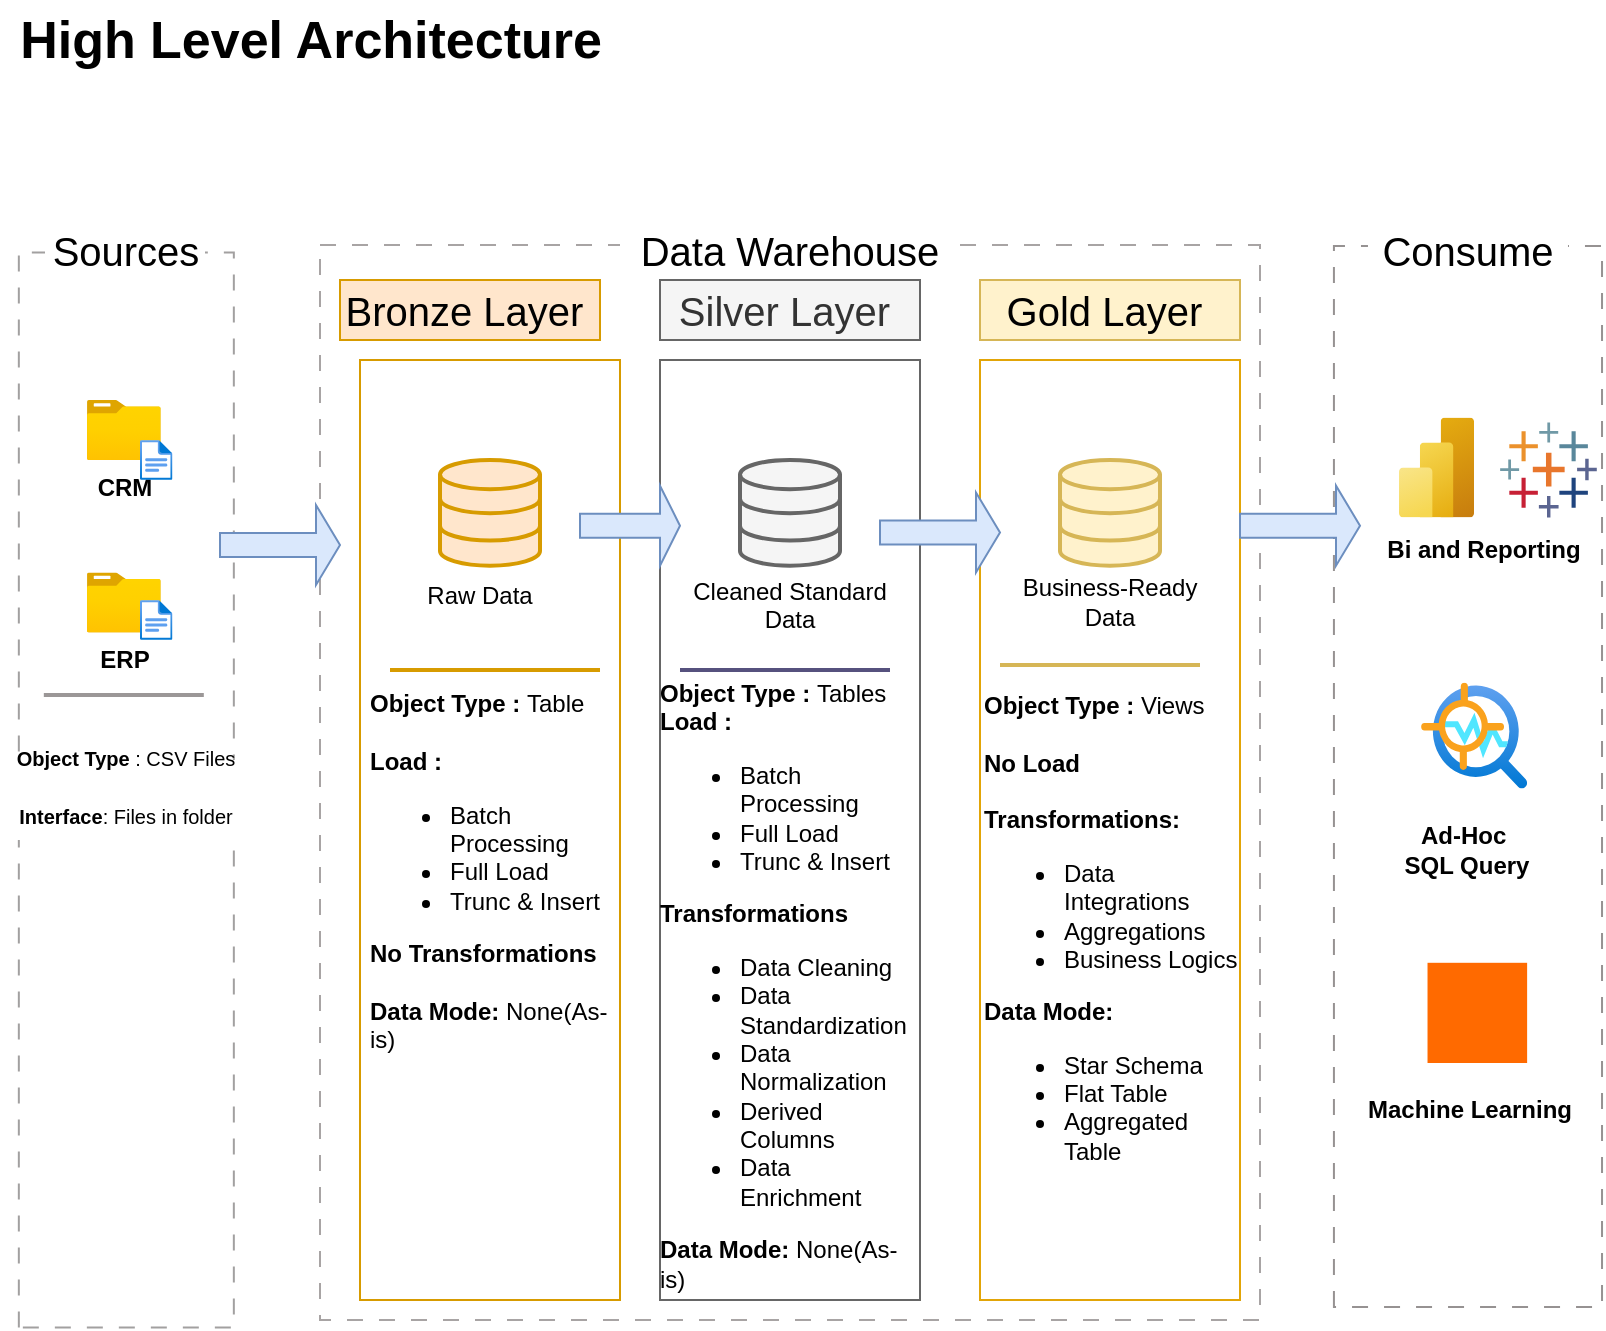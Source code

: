 <mxfile version="27.0.9">
  <diagram name="Page-1" id="0lR5lccVPWlHvDiLA5b6">
    <mxGraphModel dx="1042" dy="626" grid="1" gridSize="10" guides="1" tooltips="1" connect="1" arrows="1" fold="1" page="1" pageScale="1" pageWidth="850" pageHeight="1100" math="0" shadow="0">
      <root>
        <mxCell id="0" />
        <mxCell id="1" parent="0" />
        <mxCell id="T7sTVs3wL5bNSKVHQYJn-2" value="&lt;b&gt;&lt;font style=&quot;font-size: 26px;&quot;&gt;High Level Architecture&lt;/font&gt;&lt;/b&gt;" style="text;html=1;align=center;verticalAlign=middle;resizable=0;points=[];autosize=1;strokeColor=none;fillColor=none;" parent="1" vertex="1">
          <mxGeometry x="30" y="20" width="310" height="40" as="geometry" />
        </mxCell>
        <mxCell id="T7sTVs3wL5bNSKVHQYJn-4" value="" style="rounded=0;whiteSpace=wrap;html=1;rotation=-90;fillColor=none;dashed=1;dashPattern=8 8;strokeColor=light-dark(#a2a0a0, #ededed);" parent="1" vertex="1">
          <mxGeometry x="-175.58" y="361.25" width="537.5" height="107.5" as="geometry" />
        </mxCell>
        <mxCell id="T7sTVs3wL5bNSKVHQYJn-5" value="Sources" style="rounded=0;whiteSpace=wrap;html=1;fontSize=20;strokeColor=none;" parent="1" vertex="1">
          <mxGeometry x="52.5" y="130" width="80" height="30" as="geometry" />
        </mxCell>
        <mxCell id="T7sTVs3wL5bNSKVHQYJn-7" value="" style="rounded=0;whiteSpace=wrap;html=1;dashed=1;dashPattern=8 8;fillColor=none;strokeColor=light-dark(#a8a4a4, #ededed);" parent="1" vertex="1">
          <mxGeometry x="190" y="142.5" width="470" height="537.5" as="geometry" />
        </mxCell>
        <mxCell id="T7sTVs3wL5bNSKVHQYJn-8" value="&amp;nbsp;Data Warehouse&amp;nbsp;" style="rounded=0;whiteSpace=wrap;html=1;fontSize=20;fillColor=default;strokeColor=none;" parent="1" vertex="1">
          <mxGeometry x="340" y="130" width="170" height="30" as="geometry" />
        </mxCell>
        <mxCell id="T7sTVs3wL5bNSKVHQYJn-9" value="" style="rounded=0;whiteSpace=wrap;html=1;rotation=-90;dashed=1;dashPattern=8 8;strokeColor=light-dark(#969292, #ededed);fillColor=none;" parent="1" vertex="1">
          <mxGeometry x="498.75" y="341.25" width="530.48" height="134.05" as="geometry" />
        </mxCell>
        <mxCell id="T7sTVs3wL5bNSKVHQYJn-10" value="Consume" style="rounded=0;whiteSpace=wrap;html=1;fontSize=20;strokeColor=none;" parent="1" vertex="1">
          <mxGeometry x="713.99" y="130" width="100" height="30" as="geometry" />
        </mxCell>
        <mxCell id="T7sTVs3wL5bNSKVHQYJn-12" value="Bronze Layer&amp;nbsp;" style="rounded=0;whiteSpace=wrap;html=1;fillColor=#ffe6cc;strokeColor=#d79b00;fontSize=20;" parent="1" vertex="1">
          <mxGeometry x="200" y="160" width="130" height="30" as="geometry" />
        </mxCell>
        <mxCell id="T7sTVs3wL5bNSKVHQYJn-13" value="Silver Layer&amp;nbsp;" style="rounded=0;whiteSpace=wrap;html=1;fillColor=#f5f5f5;strokeColor=#666666;fontSize=20;fontColor=#333333;" parent="1" vertex="1">
          <mxGeometry x="360" y="160" width="130" height="30" as="geometry" />
        </mxCell>
        <mxCell id="T7sTVs3wL5bNSKVHQYJn-14" value="Gold Layer&amp;nbsp;" style="rounded=0;whiteSpace=wrap;html=1;fillColor=#fff2cc;strokeColor=#d6b656;fontSize=20;" parent="1" vertex="1">
          <mxGeometry x="520" y="160" width="130" height="30" as="geometry" />
        </mxCell>
        <mxCell id="T7sTVs3wL5bNSKVHQYJn-15" value="" style="rounded=0;whiteSpace=wrap;html=1;fillColor=none;strokeColor=#d79b00;fontSize=20;" parent="1" vertex="1">
          <mxGeometry x="210" y="200" width="130" height="470" as="geometry" />
        </mxCell>
        <mxCell id="T7sTVs3wL5bNSKVHQYJn-16" value="" style="rounded=0;whiteSpace=wrap;html=1;fillColor=none;strokeColor=#666666;fontSize=20;fontColor=#333333;" parent="1" vertex="1">
          <mxGeometry x="360" y="200" width="130" height="470" as="geometry" />
        </mxCell>
        <mxCell id="T7sTVs3wL5bNSKVHQYJn-17" value="" style="rounded=0;whiteSpace=wrap;html=1;fillColor=none;strokeColor=light-dark(#e2a508, #996500);fontSize=20;" parent="1" vertex="1">
          <mxGeometry x="520" y="200" width="130" height="470" as="geometry" />
        </mxCell>
        <mxCell id="T7sTVs3wL5bNSKVHQYJn-18" value="&lt;b&gt;CRM&lt;/b&gt;" style="image;aspect=fixed;html=1;points=[];align=center;fontSize=12;image=img/lib/azure2/general/Folder_Blank.svg;" parent="1" vertex="1">
          <mxGeometry x="73.43" y="220" width="36.96" height="30" as="geometry" />
        </mxCell>
        <mxCell id="T7sTVs3wL5bNSKVHQYJn-19" value="" style="image;aspect=fixed;html=1;points=[];align=center;fontSize=12;image=img/lib/azure2/general/File.svg;" parent="1" vertex="1">
          <mxGeometry x="100.0" y="240" width="16.23" height="20" as="geometry" />
        </mxCell>
        <mxCell id="T7sTVs3wL5bNSKVHQYJn-21" value="&lt;b&gt;ERP&lt;/b&gt;" style="image;aspect=fixed;html=1;points=[];align=center;fontSize=12;image=img/lib/azure2/general/Folder_Blank.svg;" parent="1" vertex="1">
          <mxGeometry x="73.43" y="306.25" width="36.96" height="30" as="geometry" />
        </mxCell>
        <mxCell id="T7sTVs3wL5bNSKVHQYJn-24" value="" style="image;aspect=fixed;html=1;points=[];align=center;fontSize=12;image=img/lib/azure2/general/File.svg;" parent="1" vertex="1">
          <mxGeometry x="100" y="320" width="16.23" height="20" as="geometry" />
        </mxCell>
        <mxCell id="T7sTVs3wL5bNSKVHQYJn-28" value="" style="line;strokeWidth=2;html=1;strokeColor=light-dark(#9b9797, #ededed);" parent="1" vertex="1">
          <mxGeometry x="51.91" y="352.5" width="80" height="30" as="geometry" />
        </mxCell>
        <mxCell id="T7sTVs3wL5bNSKVHQYJn-31" value="" style="html=1;verticalLabelPosition=bottom;align=center;labelBackgroundColor=#ffffff;verticalAlign=top;strokeWidth=2;strokeColor=#d79b00;shadow=0;dashed=0;shape=mxgraph.ios7.icons.data;fillColor=#ffe6cc;" parent="1" vertex="1">
          <mxGeometry x="250" y="250.0" width="50" height="52.85" as="geometry" />
        </mxCell>
        <mxCell id="T7sTVs3wL5bNSKVHQYJn-32" value="" style="html=1;verticalLabelPosition=bottom;align=center;labelBackgroundColor=#ffffff;verticalAlign=top;strokeWidth=2;strokeColor=#666666;shadow=0;dashed=0;shape=mxgraph.ios7.icons.data;fillColor=#f5f5f5;fontColor=#333333;" parent="1" vertex="1">
          <mxGeometry x="400" y="250" width="50" height="52.85" as="geometry" />
        </mxCell>
        <mxCell id="T7sTVs3wL5bNSKVHQYJn-33" value="" style="html=1;verticalLabelPosition=bottom;align=center;labelBackgroundColor=#ffffff;verticalAlign=top;strokeWidth=2;strokeColor=#d6b656;shadow=0;dashed=0;shape=mxgraph.ios7.icons.data;fillColor=#fff2cc;" parent="1" vertex="1">
          <mxGeometry x="560" y="250" width="50" height="52.85" as="geometry" />
        </mxCell>
        <mxCell id="T7sTVs3wL5bNSKVHQYJn-34" value="" style="shape=singleArrow;whiteSpace=wrap;html=1;fillColor=#dae8fc;strokeColor=#6c8ebf;" parent="1" vertex="1">
          <mxGeometry x="140" y="272.5" width="60" height="40" as="geometry" />
        </mxCell>
        <mxCell id="T7sTVs3wL5bNSKVHQYJn-35" value="" style="shape=singleArrow;whiteSpace=wrap;html=1;fillColor=#dae8fc;strokeColor=#6c8ebf;" parent="1" vertex="1">
          <mxGeometry x="320" y="262.85" width="50" height="40" as="geometry" />
        </mxCell>
        <mxCell id="T7sTVs3wL5bNSKVHQYJn-36" style="edgeStyle=orthogonalEdgeStyle;rounded=0;orthogonalLoop=1;jettySize=auto;html=1;exitX=0.5;exitY=1;exitDx=0;exitDy=0;" parent="1" source="T7sTVs3wL5bNSKVHQYJn-14" target="T7sTVs3wL5bNSKVHQYJn-14" edge="1">
          <mxGeometry relative="1" as="geometry" />
        </mxCell>
        <mxCell id="T7sTVs3wL5bNSKVHQYJn-37" value="" style="shape=singleArrow;whiteSpace=wrap;html=1;fillColor=#dae8fc;strokeColor=#6c8ebf;" parent="1" vertex="1">
          <mxGeometry x="470" y="266.25" width="60" height="40" as="geometry" />
        </mxCell>
        <mxCell id="T7sTVs3wL5bNSKVHQYJn-38" value="" style="shape=singleArrow;whiteSpace=wrap;html=1;fillColor=#dae8fc;strokeColor=#6c8ebf;" parent="1" vertex="1">
          <mxGeometry x="650" y="262.85" width="60" height="40" as="geometry" />
        </mxCell>
        <mxCell id="T7sTVs3wL5bNSKVHQYJn-39" value="Raw Data" style="text;html=1;align=center;verticalAlign=middle;whiteSpace=wrap;rounded=0;" parent="1" vertex="1">
          <mxGeometry x="240" y="302.85" width="60" height="30" as="geometry" />
        </mxCell>
        <mxCell id="T7sTVs3wL5bNSKVHQYJn-40" value="&lt;font style=&quot;font-size: 10px;&quot;&gt;&lt;b&gt;Object Type&lt;/b&gt; : CSV Files&lt;/font&gt;&lt;div&gt;&lt;span style=&quot;font-size: 10px;&quot;&gt;&lt;br&gt;&lt;/span&gt;&lt;div&gt;&lt;div&gt;&lt;font style=&quot;font-size: 10px;&quot;&gt;&lt;b&gt;Interface&lt;/b&gt;: Files in folder&lt;/font&gt;&lt;/div&gt;&lt;div&gt;&lt;br&gt;&lt;/div&gt;&lt;/div&gt;&lt;/div&gt;" style="text;html=1;align=center;verticalAlign=middle;whiteSpace=wrap;rounded=0;fillColor=default;" parent="1" vertex="1">
          <mxGeometry x="32.5" y="400" width="120" height="40" as="geometry" />
        </mxCell>
        <mxCell id="T7sTVs3wL5bNSKVHQYJn-41" value="Business-Ready Data" style="text;html=1;align=center;verticalAlign=middle;whiteSpace=wrap;rounded=0;" parent="1" vertex="1">
          <mxGeometry x="540" y="306.25" width="90" height="30" as="geometry" />
        </mxCell>
        <mxCell id="T7sTVs3wL5bNSKVHQYJn-43" value="Cleaned Standard Data&lt;div&gt;&lt;br&gt;&lt;/div&gt;" style="text;html=1;align=center;verticalAlign=middle;whiteSpace=wrap;rounded=0;" parent="1" vertex="1">
          <mxGeometry x="370" y="320" width="110" height="20" as="geometry" />
        </mxCell>
        <mxCell id="T7sTVs3wL5bNSKVHQYJn-45" value="" style="line;strokeWidth=2;html=1;strokeColor=#d79b00;fillColor=#ffe6cc;" parent="1" vertex="1">
          <mxGeometry x="225" y="340" width="105" height="30" as="geometry" />
        </mxCell>
        <mxCell id="T7sTVs3wL5bNSKVHQYJn-47" value="" style="line;strokeWidth=2;html=1;fillColor=#d0cee2;strokeColor=#56517e;" parent="1" vertex="1">
          <mxGeometry x="370" y="340" width="105" height="30" as="geometry" />
        </mxCell>
        <mxCell id="T7sTVs3wL5bNSKVHQYJn-48" value="" style="line;strokeWidth=2;html=1;strokeColor=#d6b656;fillColor=#fff2cc;" parent="1" vertex="1">
          <mxGeometry x="530" y="337.5" width="100" height="30" as="geometry" />
        </mxCell>
        <mxCell id="T7sTVs3wL5bNSKVHQYJn-52" value="&lt;b&gt;Object Type : &lt;/b&gt;Table&lt;div&gt;&lt;br&gt;&lt;div&gt;&lt;b style=&quot;color: light-dark(rgb(0, 0, 0), rgb(255, 255, 255)); background-color: transparent;&quot;&gt;Load :&lt;/b&gt;&lt;div&gt;&lt;ul&gt;&lt;li&gt;&lt;span style=&quot;background-color: transparent; color: light-dark(rgb(0, 0, 0), rgb(255, 255, 255));&quot;&gt;Batch Processing&amp;nbsp;&lt;/span&gt;&lt;/li&gt;&lt;li&gt;&lt;span style=&quot;background-color: transparent; color: light-dark(rgb(0, 0, 0), rgb(255, 255, 255));&quot;&gt;Full Load&lt;/span&gt;&lt;/li&gt;&lt;li&gt;&lt;span style=&quot;background-color: transparent; color: light-dark(rgb(0, 0, 0), rgb(255, 255, 255));&quot;&gt;Trunc &amp;amp; Insert&lt;/span&gt;&lt;/li&gt;&lt;/ul&gt;&lt;/div&gt;&lt;div&gt;&lt;b&gt;No Transformations&lt;/b&gt;&lt;/div&gt;&lt;/div&gt;&lt;div&gt;&lt;b&gt;&lt;br&gt;&lt;/b&gt;&lt;/div&gt;&lt;div&gt;&lt;b&gt;Data Mode: &lt;/b&gt;None(As-is)&lt;/div&gt;&lt;/div&gt;" style="text;html=1;align=left;verticalAlign=middle;whiteSpace=wrap;rounded=0;" parent="1" vertex="1">
          <mxGeometry x="212.5" y="361" width="130" height="190.5" as="geometry" />
        </mxCell>
        <mxCell id="T7sTVs3wL5bNSKVHQYJn-55" value="&lt;b&gt;Object Type : &lt;/b&gt;Tables&lt;div&gt;&lt;b style=&quot;color: light-dark(rgb(0, 0, 0), rgb(255, 255, 255)); background-color: transparent;&quot;&gt;Load :&lt;/b&gt;&lt;div&gt;&lt;ul&gt;&lt;li&gt;&lt;span style=&quot;background-color: transparent; color: light-dark(rgb(0, 0, 0), rgb(255, 255, 255));&quot;&gt;Batch Processing&amp;nbsp;&lt;/span&gt;&lt;/li&gt;&lt;li&gt;&lt;span style=&quot;background-color: transparent; color: light-dark(rgb(0, 0, 0), rgb(255, 255, 255));&quot;&gt;Full Load&lt;/span&gt;&lt;/li&gt;&lt;li&gt;&lt;span style=&quot;background-color: transparent; color: light-dark(rgb(0, 0, 0), rgb(255, 255, 255));&quot;&gt;Trunc &amp;amp; Insert&lt;/span&gt;&lt;/li&gt;&lt;/ul&gt;&lt;/div&gt;&lt;div&gt;&lt;b&gt;Transformations&lt;/b&gt;&lt;/div&gt;&lt;/div&gt;&lt;div&gt;&lt;ul&gt;&lt;li&gt;Data Cleaning&lt;/li&gt;&lt;li&gt;Data Standardization&lt;/li&gt;&lt;li&gt;Data Normalization&lt;/li&gt;&lt;li&gt;Derived Columns&lt;/li&gt;&lt;li&gt;Data Enrichment&lt;/li&gt;&lt;/ul&gt;&lt;/div&gt;&lt;div&gt;&lt;b&gt;Data Mode: &lt;/b&gt;None(As-is)&lt;/div&gt;" style="text;html=1;align=left;verticalAlign=middle;whiteSpace=wrap;rounded=0;" parent="1" vertex="1">
          <mxGeometry x="357.5" y="352.5" width="130" height="320" as="geometry" />
        </mxCell>
        <mxCell id="T7sTVs3wL5bNSKVHQYJn-56" value="&lt;b&gt;Object Type :&lt;/b&gt; Views&lt;div&gt;&lt;br&gt;&lt;div&gt;&lt;b style=&quot;color: light-dark(rgb(0, 0, 0), rgb(255, 255, 255)); background-color: transparent;&quot;&gt;No Load&lt;/b&gt;&lt;/div&gt;&lt;div&gt;&lt;b style=&quot;color: light-dark(rgb(0, 0, 0), rgb(255, 255, 255)); background-color: transparent;&quot;&gt;&amp;nbsp;&lt;/b&gt;&lt;/div&gt;&lt;div&gt;&lt;div&gt;&lt;b&gt;Transformations:&lt;/b&gt;&lt;/div&gt;&lt;/div&gt;&lt;div&gt;&lt;ul&gt;&lt;li&gt;Data Integrations&lt;/li&gt;&lt;li&gt;Aggregations&lt;/li&gt;&lt;li&gt;Business Logics&lt;/li&gt;&lt;/ul&gt;&lt;/div&gt;&lt;div&gt;&lt;b&gt;Data Mode:&amp;nbsp;&lt;/b&gt;&lt;/div&gt;&lt;div&gt;&lt;ul&gt;&lt;li&gt;Star Schema&lt;/li&gt;&lt;li&gt;Flat Table&lt;/li&gt;&lt;li&gt;Aggregated Table&lt;/li&gt;&lt;/ul&gt;&lt;/div&gt;&lt;/div&gt;" style="text;html=1;align=left;verticalAlign=middle;whiteSpace=wrap;rounded=0;" parent="1" vertex="1">
          <mxGeometry x="520" y="370" width="130" height="240" as="geometry" />
        </mxCell>
        <mxCell id="T7sTVs3wL5bNSKVHQYJn-57" value="" style="image;aspect=fixed;html=1;points=[];align=center;fontSize=12;image=img/lib/azure2/analytics/Power_BI_Embedded.svg;" parent="1" vertex="1">
          <mxGeometry x="729.51" y="228.75" width="37.5" height="50" as="geometry" />
        </mxCell>
        <mxCell id="ajWItLwPPVYPf0Rie--K-1" value="" style="verticalLabelPosition=bottom;aspect=fixed;html=1;shape=mxgraph.salesforce.analytics;" vertex="1" parent="1">
          <mxGeometry x="780" y="231.25" width="48.47" height="47.5" as="geometry" />
        </mxCell>
        <mxCell id="ajWItLwPPVYPf0Rie--K-2" value="&lt;b&gt;Bi and Reporting&lt;/b&gt;" style="text;html=1;align=center;verticalAlign=middle;whiteSpace=wrap;rounded=0;" vertex="1" parent="1">
          <mxGeometry x="717.04" y="280" width="110" height="30" as="geometry" />
        </mxCell>
        <mxCell id="ajWItLwPPVYPf0Rie--K-3" value="" style="image;aspect=fixed;html=1;points=[];align=center;fontSize=12;image=img/lib/azure2/ai_machine_learning/Anomaly_Detector.svg;" vertex="1" parent="1">
          <mxGeometry x="740.51" y="361.25" width="53.05" height="53.05" as="geometry" />
        </mxCell>
        <mxCell id="ajWItLwPPVYPf0Rie--K-4" value="" style="points=[];aspect=fixed;html=1;align=center;shadow=0;dashed=0;fillColor=#FF6A00;strokeColor=none;shape=mxgraph.alibaba_cloud.machine_learning;" vertex="1" parent="1">
          <mxGeometry x="743.76" y="501.4" width="49.8" height="50.1" as="geometry" />
        </mxCell>
        <mxCell id="ajWItLwPPVYPf0Rie--K-5" value="Ad-Hoc&amp;nbsp;&lt;div&gt;SQL Query&lt;/div&gt;" style="text;html=1;align=center;verticalAlign=middle;whiteSpace=wrap;rounded=0;fontStyle=1" vertex="1" parent="1">
          <mxGeometry x="723.37" y="430" width="81.25" height="30" as="geometry" />
        </mxCell>
        <mxCell id="ajWItLwPPVYPf0Rie--K-6" value="&lt;b&gt;Machine Learning&lt;/b&gt;" style="text;html=1;align=center;verticalAlign=middle;whiteSpace=wrap;rounded=0;" vertex="1" parent="1">
          <mxGeometry x="710" y="560" width="110" height="30" as="geometry" />
        </mxCell>
      </root>
    </mxGraphModel>
  </diagram>
</mxfile>
